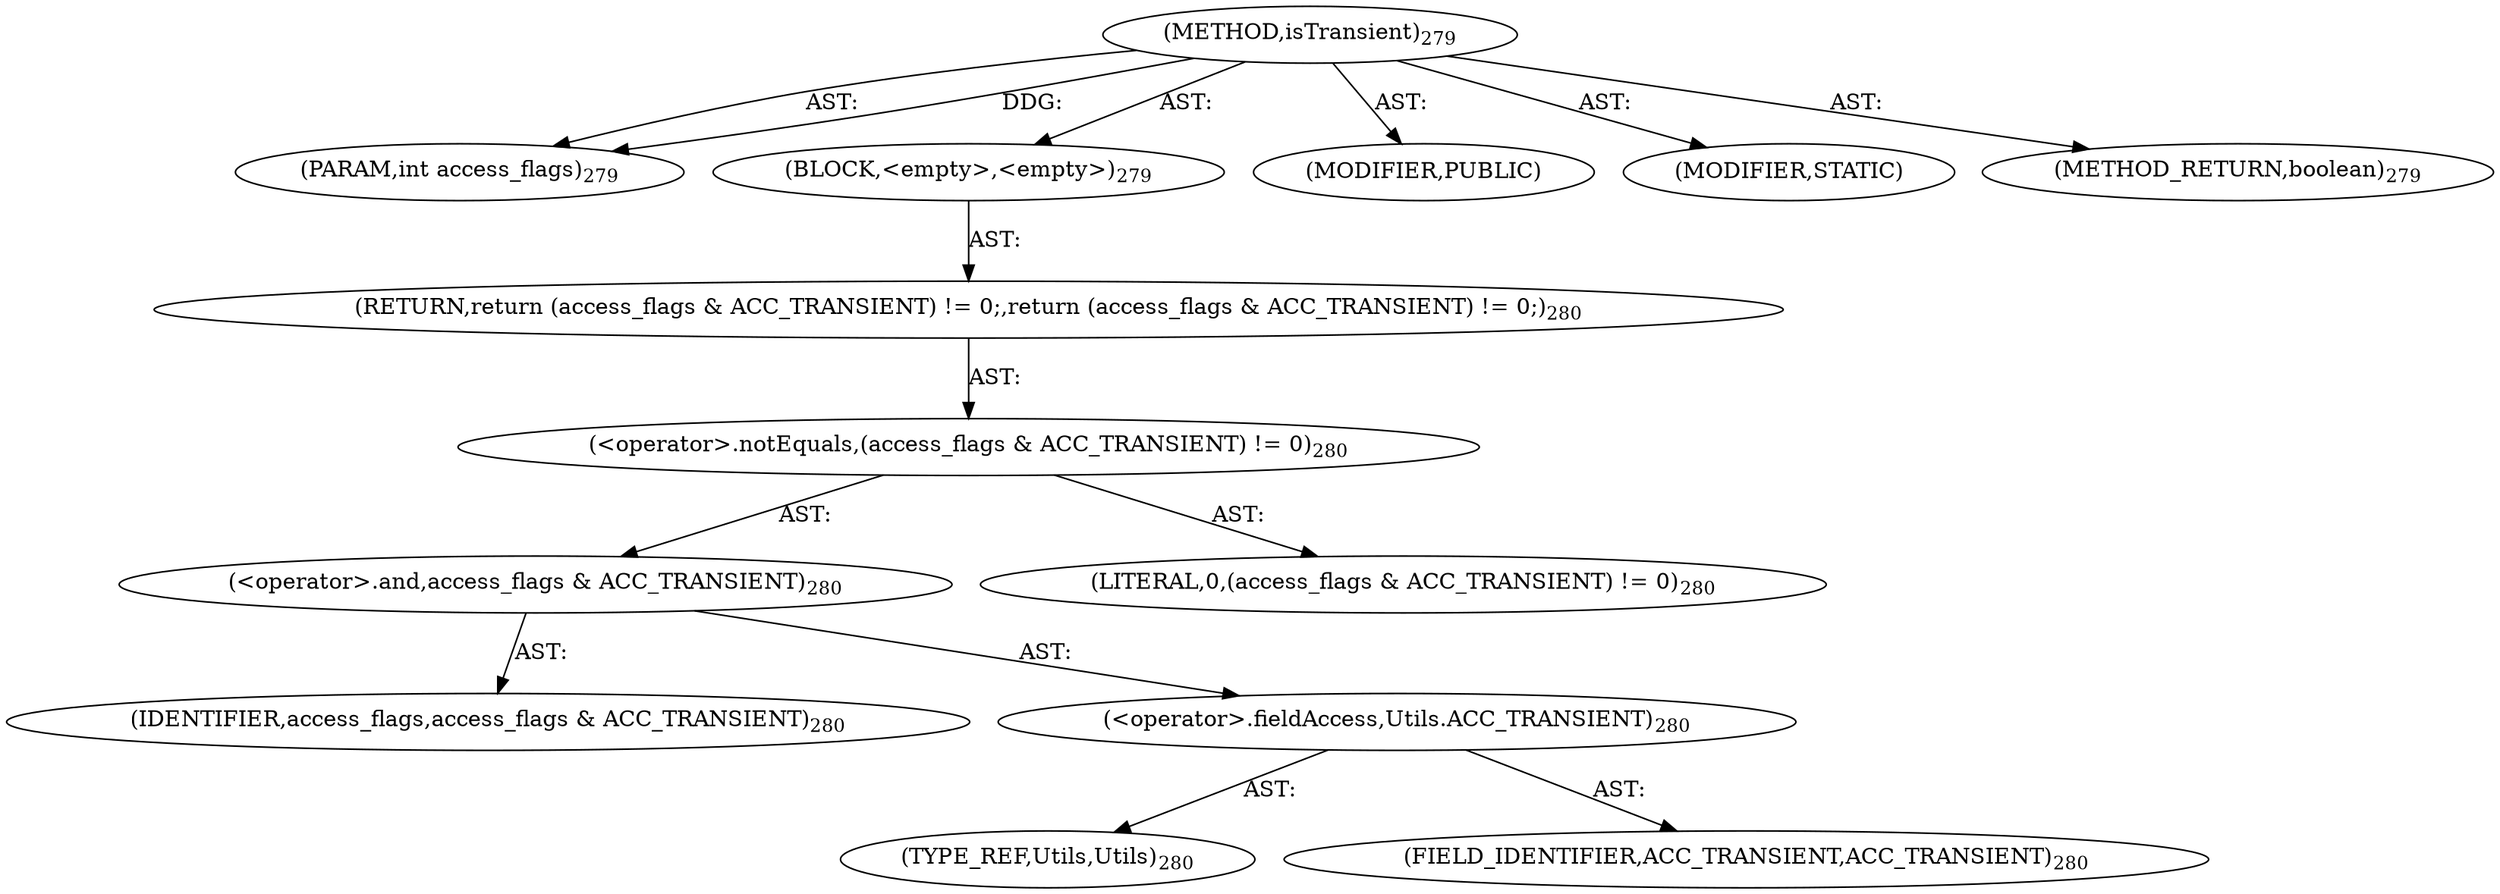 digraph "isTransient" {  
"111669149709" [label = <(METHOD,isTransient)<SUB>279</SUB>> ]
"115964117008" [label = <(PARAM,int access_flags)<SUB>279</SUB>> ]
"25769803805" [label = <(BLOCK,&lt;empty&gt;,&lt;empty&gt;)<SUB>279</SUB>> ]
"146028888076" [label = <(RETURN,return (access_flags &amp; ACC_TRANSIENT) != 0;,return (access_flags &amp; ACC_TRANSIENT) != 0;)<SUB>280</SUB>> ]
"30064771165" [label = <(&lt;operator&gt;.notEquals,(access_flags &amp; ACC_TRANSIENT) != 0)<SUB>280</SUB>> ]
"30064771166" [label = <(&lt;operator&gt;.and,access_flags &amp; ACC_TRANSIENT)<SUB>280</SUB>> ]
"68719476813" [label = <(IDENTIFIER,access_flags,access_flags &amp; ACC_TRANSIENT)<SUB>280</SUB>> ]
"30064771167" [label = <(&lt;operator&gt;.fieldAccess,Utils.ACC_TRANSIENT)<SUB>280</SUB>> ]
"180388626440" [label = <(TYPE_REF,Utils,Utils)<SUB>280</SUB>> ]
"55834574855" [label = <(FIELD_IDENTIFIER,ACC_TRANSIENT,ACC_TRANSIENT)<SUB>280</SUB>> ]
"90194313256" [label = <(LITERAL,0,(access_flags &amp; ACC_TRANSIENT) != 0)<SUB>280</SUB>> ]
"133143986228" [label = <(MODIFIER,PUBLIC)> ]
"133143986229" [label = <(MODIFIER,STATIC)> ]
"128849018893" [label = <(METHOD_RETURN,boolean)<SUB>279</SUB>> ]
  "111669149709" -> "115964117008"  [ label = "AST: "] 
  "111669149709" -> "25769803805"  [ label = "AST: "] 
  "111669149709" -> "133143986228"  [ label = "AST: "] 
  "111669149709" -> "133143986229"  [ label = "AST: "] 
  "111669149709" -> "128849018893"  [ label = "AST: "] 
  "25769803805" -> "146028888076"  [ label = "AST: "] 
  "146028888076" -> "30064771165"  [ label = "AST: "] 
  "30064771165" -> "30064771166"  [ label = "AST: "] 
  "30064771165" -> "90194313256"  [ label = "AST: "] 
  "30064771166" -> "68719476813"  [ label = "AST: "] 
  "30064771166" -> "30064771167"  [ label = "AST: "] 
  "30064771167" -> "180388626440"  [ label = "AST: "] 
  "30064771167" -> "55834574855"  [ label = "AST: "] 
  "111669149709" -> "115964117008"  [ label = "DDG: "] 
}
